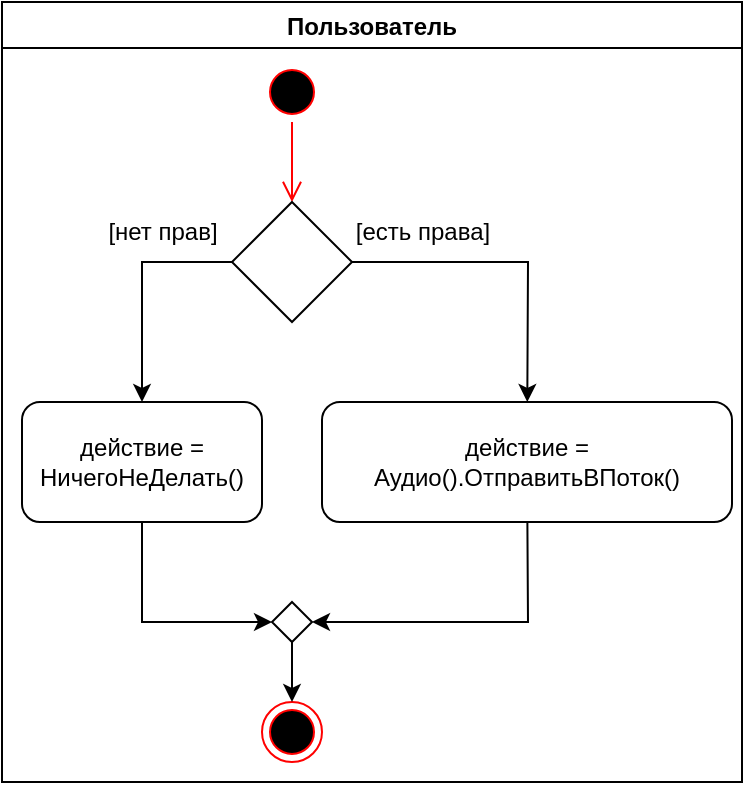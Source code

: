 <mxfile version="15.5.4" type="device"><diagram id="auvaHYt9D2mUyiJxwVjn" name="Page-1"><mxGraphModel dx="1422" dy="780" grid="1" gridSize="10" guides="1" tooltips="1" connect="1" arrows="1" fold="1" page="1" pageScale="1" pageWidth="827" pageHeight="1169" math="0" shadow="0"><root><mxCell id="0"/><mxCell id="1" parent="0"/><mxCell id="oX1Lzh8gc9R75dS9HgBd-47" value="Пользователь" style="swimlane;" vertex="1" parent="1"><mxGeometry x="10" y="10" width="370" height="390" as="geometry"/></mxCell><mxCell id="oX1Lzh8gc9R75dS9HgBd-63" value="" style="ellipse;html=1;shape=startState;fillColor=#000000;strokeColor=#ff0000;" vertex="1" parent="oX1Lzh8gc9R75dS9HgBd-47"><mxGeometry x="130" y="30" width="30" height="30" as="geometry"/></mxCell><mxCell id="oX1Lzh8gc9R75dS9HgBd-64" value="" style="edgeStyle=orthogonalEdgeStyle;html=1;verticalAlign=bottom;endArrow=open;endSize=8;strokeColor=#ff0000;rounded=0;" edge="1" parent="oX1Lzh8gc9R75dS9HgBd-47" source="oX1Lzh8gc9R75dS9HgBd-63" target="oX1Lzh8gc9R75dS9HgBd-68"><mxGeometry relative="1" as="geometry"><mxPoint x="145" y="90" as="targetPoint"/></mxGeometry></mxCell><mxCell id="oX1Lzh8gc9R75dS9HgBd-65" value="действие = Аудио().ОтправитьВПоток()" style="rounded=1;whiteSpace=wrap;html=1;" vertex="1" parent="oX1Lzh8gc9R75dS9HgBd-47"><mxGeometry x="160" y="200" width="205" height="60" as="geometry"/></mxCell><mxCell id="oX1Lzh8gc9R75dS9HgBd-66" value="" style="ellipse;html=1;shape=endState;fillColor=#000000;strokeColor=#ff0000;" vertex="1" parent="oX1Lzh8gc9R75dS9HgBd-47"><mxGeometry x="130" y="350" width="30" height="30" as="geometry"/></mxCell><mxCell id="oX1Lzh8gc9R75dS9HgBd-67" value="" style="endArrow=classic;html=1;rounded=0;entryX=1;entryY=0.5;entryDx=0;entryDy=0;" edge="1" parent="oX1Lzh8gc9R75dS9HgBd-47" source="oX1Lzh8gc9R75dS9HgBd-65" target="oX1Lzh8gc9R75dS9HgBd-73"><mxGeometry width="50" height="50" relative="1" as="geometry"><mxPoint x="145" y="330" as="sourcePoint"/><mxPoint x="155" y="280" as="targetPoint"/><Array as="points"><mxPoint x="263" y="310"/></Array></mxGeometry></mxCell><mxCell id="oX1Lzh8gc9R75dS9HgBd-68" value="" style="rhombus;whiteSpace=wrap;html=1;" vertex="1" parent="oX1Lzh8gc9R75dS9HgBd-47"><mxGeometry x="115" y="100" width="60" height="60" as="geometry"/></mxCell><mxCell id="oX1Lzh8gc9R75dS9HgBd-69" value="" style="endArrow=classic;html=1;rounded=0;exitX=1;exitY=0.5;exitDx=0;exitDy=0;" edge="1" parent="oX1Lzh8gc9R75dS9HgBd-47" source="oX1Lzh8gc9R75dS9HgBd-68" target="oX1Lzh8gc9R75dS9HgBd-65"><mxGeometry width="50" height="50" relative="1" as="geometry"><mxPoint x="242.202" y="270" as="sourcePoint"/><mxPoint x="169.844" y="480.804" as="targetPoint"/><Array as="points"><mxPoint x="263" y="130"/></Array></mxGeometry></mxCell><mxCell id="oX1Lzh8gc9R75dS9HgBd-70" value="действие = НичегоНеДелать()" style="rounded=1;whiteSpace=wrap;html=1;" vertex="1" parent="oX1Lzh8gc9R75dS9HgBd-47"><mxGeometry x="10" y="200" width="120" height="60" as="geometry"/></mxCell><mxCell id="oX1Lzh8gc9R75dS9HgBd-71" value="" style="endArrow=classic;html=1;rounded=0;exitX=0;exitY=0.5;exitDx=0;exitDy=0;" edge="1" parent="oX1Lzh8gc9R75dS9HgBd-47" source="oX1Lzh8gc9R75dS9HgBd-68" target="oX1Lzh8gc9R75dS9HgBd-70"><mxGeometry width="50" height="50" relative="1" as="geometry"><mxPoint x="20" y="90" as="sourcePoint"/><mxPoint x="272.65" y="210" as="targetPoint"/><Array as="points"><mxPoint x="70" y="130"/></Array></mxGeometry></mxCell><mxCell id="oX1Lzh8gc9R75dS9HgBd-73" value="" style="rhombus;whiteSpace=wrap;html=1;" vertex="1" parent="oX1Lzh8gc9R75dS9HgBd-47"><mxGeometry x="135" y="300" width="20" height="20" as="geometry"/></mxCell><mxCell id="oX1Lzh8gc9R75dS9HgBd-74" value="" style="endArrow=classic;html=1;rounded=0;entryX=0;entryY=0.5;entryDx=0;entryDy=0;" edge="1" parent="oX1Lzh8gc9R75dS9HgBd-47" source="oX1Lzh8gc9R75dS9HgBd-70" target="oX1Lzh8gc9R75dS9HgBd-73"><mxGeometry width="50" height="50" relative="1" as="geometry"><mxPoint x="80" y="140" as="sourcePoint"/><mxPoint x="80" y="210" as="targetPoint"/><Array as="points"><mxPoint x="70" y="310"/></Array></mxGeometry></mxCell><mxCell id="oX1Lzh8gc9R75dS9HgBd-75" value="" style="endArrow=classic;html=1;rounded=0;exitX=0.5;exitY=1;exitDx=0;exitDy=0;" edge="1" parent="oX1Lzh8gc9R75dS9HgBd-47" source="oX1Lzh8gc9R75dS9HgBd-73" target="oX1Lzh8gc9R75dS9HgBd-66"><mxGeometry width="50" height="50" relative="1" as="geometry"><mxPoint x="90" y="150" as="sourcePoint"/><mxPoint x="90" y="220" as="targetPoint"/><Array as="points"/></mxGeometry></mxCell><mxCell id="oX1Lzh8gc9R75dS9HgBd-76" value="[нет прав]" style="text;html=1;align=center;verticalAlign=middle;resizable=0;points=[];autosize=1;strokeColor=none;fillColor=none;" vertex="1" parent="oX1Lzh8gc9R75dS9HgBd-47"><mxGeometry x="45" y="105" width="70" height="20" as="geometry"/></mxCell><mxCell id="oX1Lzh8gc9R75dS9HgBd-77" value="[есть права]" style="text;html=1;align=center;verticalAlign=middle;resizable=0;points=[];autosize=1;strokeColor=none;fillColor=none;" vertex="1" parent="oX1Lzh8gc9R75dS9HgBd-47"><mxGeometry x="170" y="105" width="80" height="20" as="geometry"/></mxCell></root></mxGraphModel></diagram></mxfile>